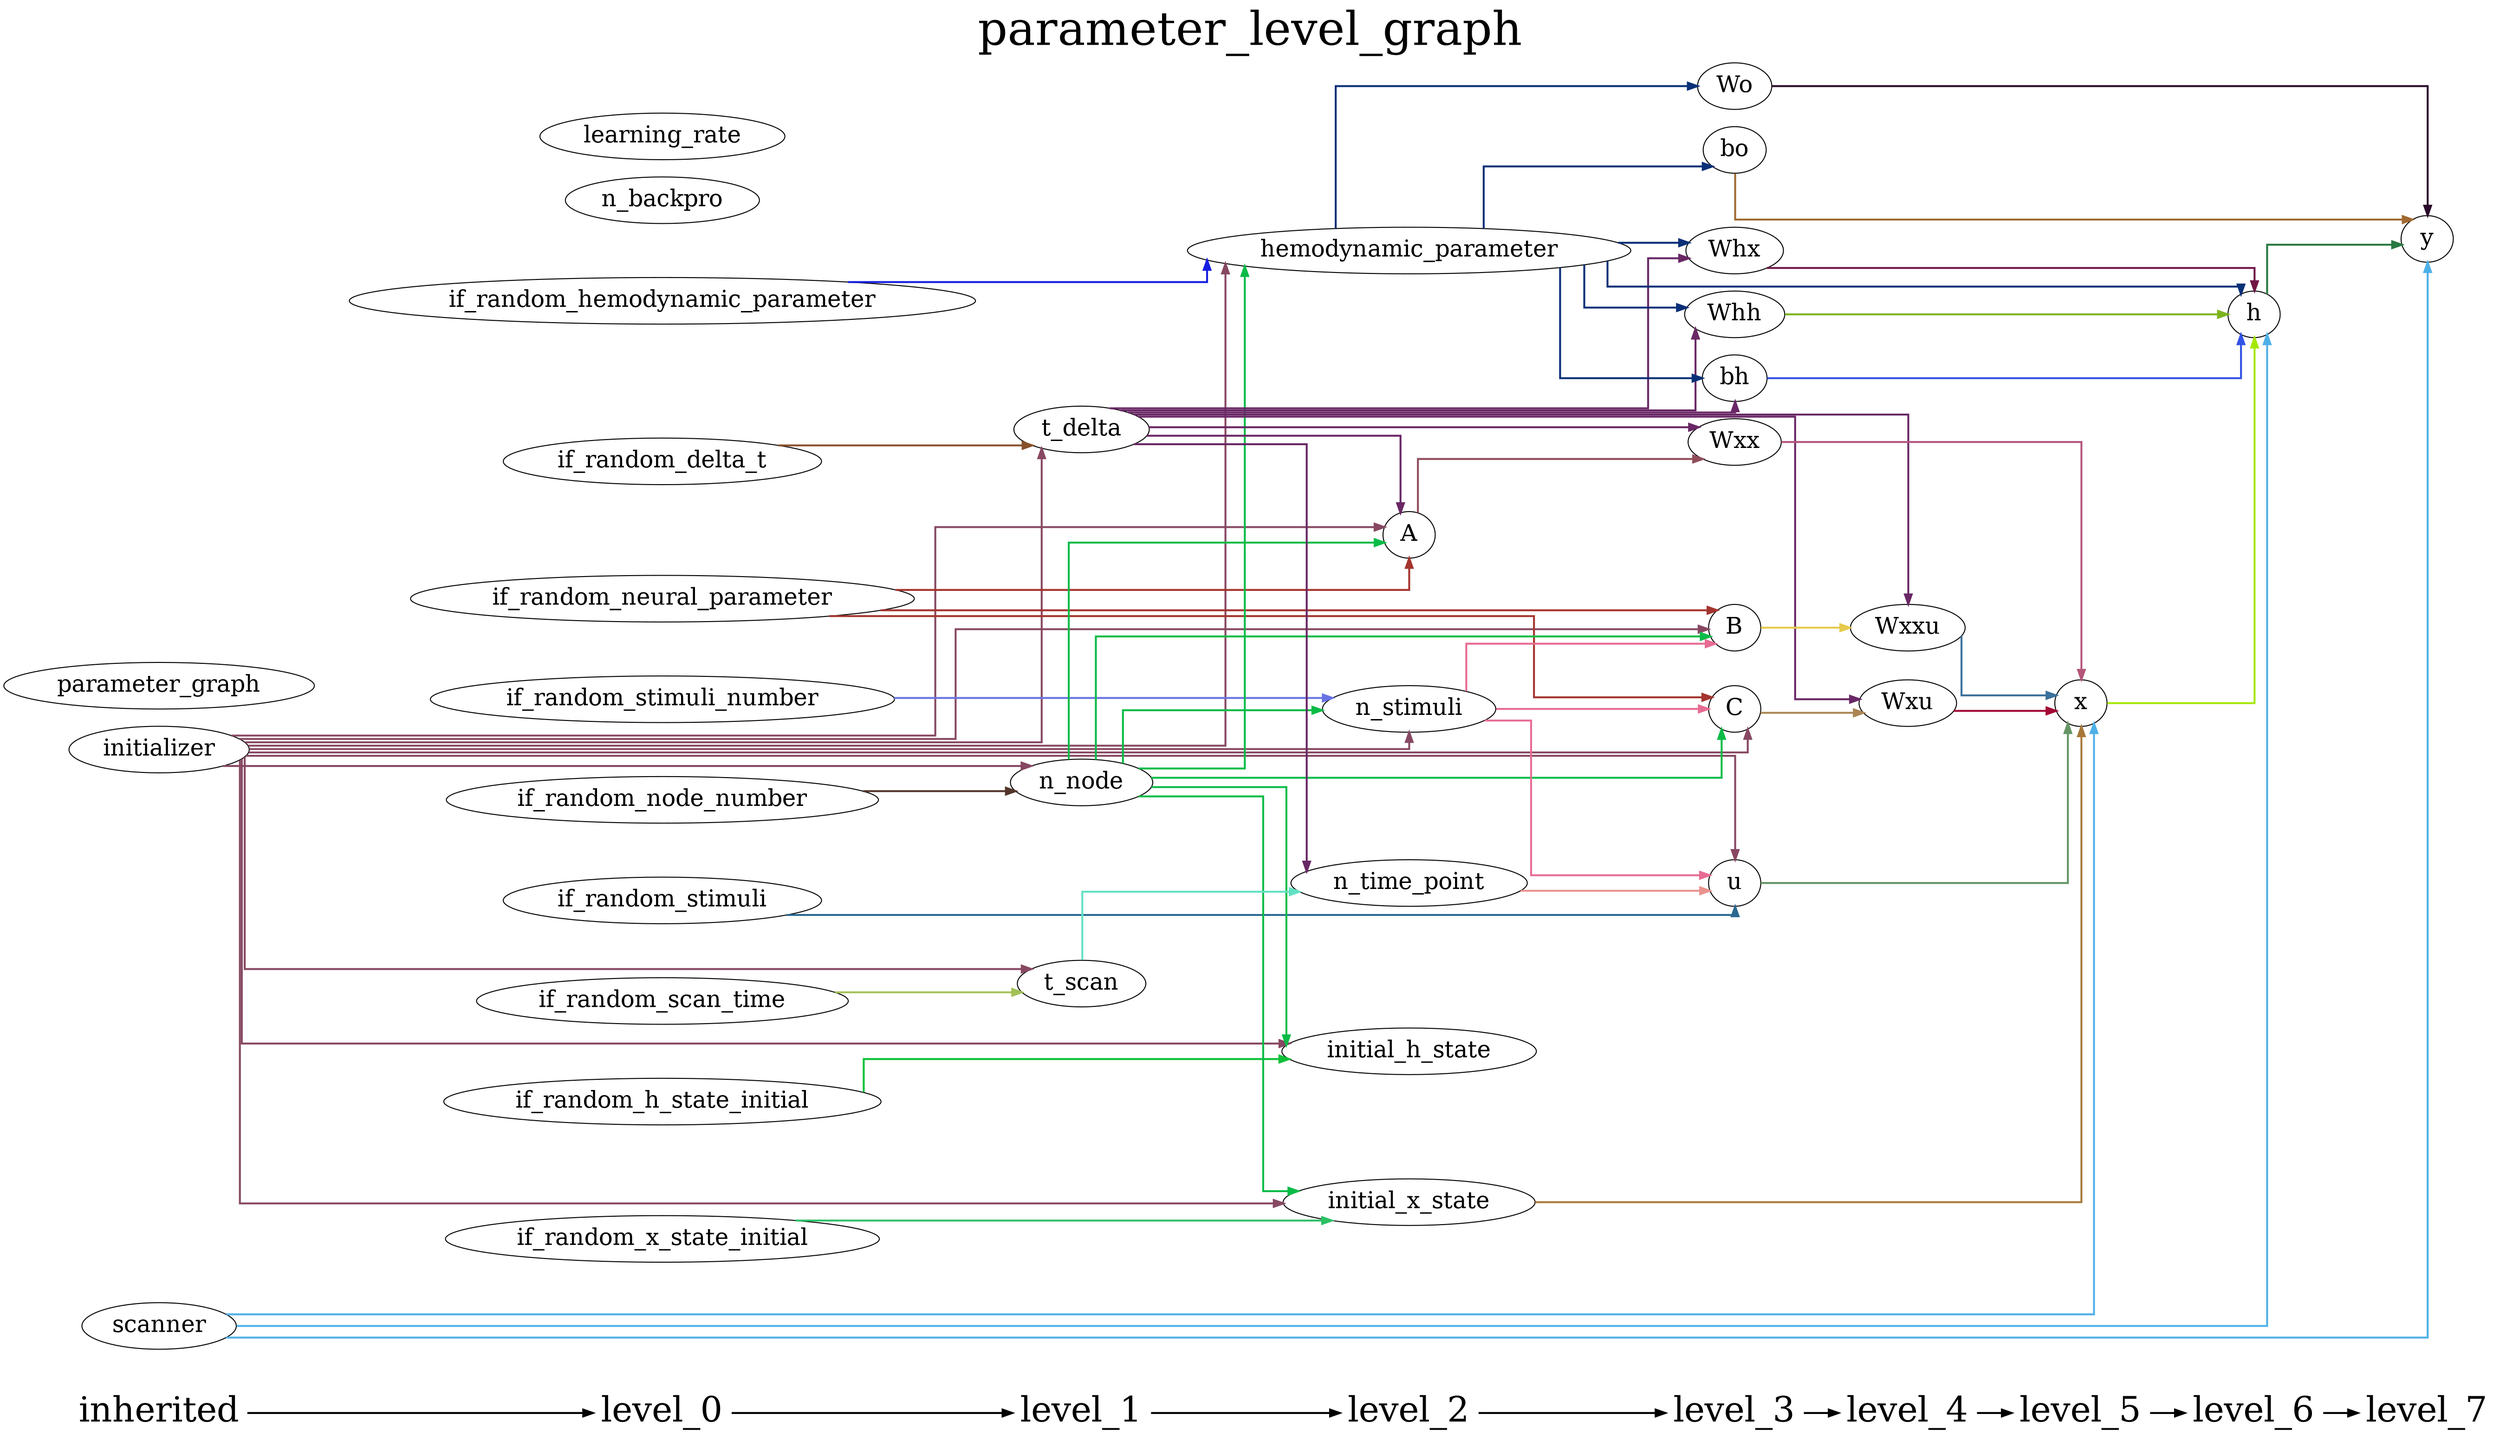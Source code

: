 digraph G {
          splines=ortho;
          fontsize = 48;
          rankdir = "LR";
          node[fontsize=24];
          edge[penwidth=2];
          {
          node [shape=plaintext fontsize=36];
          inherited -> 
          level_0 -> 
          level_1 -> 
          level_2 -> 
          level_3 -> 
          level_4 -> 
          level_5 -> 
          level_6 -> 
          level_7
          }
          {rank = same;
          inherited;
          initializer;
          parameter_graph;
          scanner;
          }
          {rank = same;
          level_0;
          if_random_neural_parameter;
          if_random_hemodynamic_parameter;
          if_random_x_state_initial;
          if_random_h_state_initial;
          if_random_stimuli;
          if_random_node_number;
          if_random_stimuli_number;
          if_random_delta_t;
          if_random_scan_time;
          n_backpro;
          learning_rate;
          }
          {rank = same;
          level_1;
          n_node;
          t_delta;
          t_scan;
          }
          {rank = same;
          level_2;
          n_time_point;
          n_stimuli;
          A;
          hemodynamic_parameter;
          initial_x_state;
          initial_h_state;
          }
          {rank = same;
          level_3;
          u;
          B;
          C;
          Wxx;
          Whx;
          Whh;
          bh;
          Wo;
          bo;
          }
          {rank = same;
          level_4;
          Wxxu;
          Wxu;
          }
          {rank = same;
          level_5;
          x;
          }
          {rank = same;
          level_6;
          h;
          }
          {rank = same;
          level_7;
          y;
          }
          y ;
          initial_h_state ;
          if_random_hemodynamic_parameter -> hemodynamic_parameter [color="#161EE1"];
          bo -> y [color="#A06931"];
          Wxu -> x [color="#A30935"];
          Wxx -> x [color="#B5557C"];
          initializer -> initial_h_state [color="#874862"];
          initializer -> t_scan [color="#874862"];
          initializer -> n_stimuli [color="#874862"];
          initializer -> initial_x_state [color="#874862"];
          initializer -> B [color="#874862"];
          initializer -> u [color="#874862"];
          initializer -> t_delta [color="#874862"];
          initializer -> A [color="#874862"];
          initializer -> n_node [color="#874862"];
          initializer -> C [color="#874862"];
          initializer -> hemodynamic_parameter [color="#874862"];
          Whh -> h [color="#7CB41E"];
          if_random_stimuli_number -> n_stimuli [color="#6773E3"];
          Wo -> y [color="#2B0A2A"];
          C -> Wxu [color="#AA8654"];
          n_stimuli -> B [color="#E76C92"];
          n_stimuli -> u [color="#E76C92"];
          n_stimuli -> C [color="#E76C92"];
          initial_x_state -> x [color="#A77839"];
          scanner -> y [color="#4EB0E7"];
          scanner -> h [color="#4EB0E7"];
          scanner -> x [color="#4EB0E7"];
          if_random_h_state_initial -> initial_h_state [color="#0CC038"];
          B -> Wxxu [color="#E5CA4C"];
          u -> x [color="#659565"];
          if_random_x_state_initial -> initial_x_state [color="#2CC064"];
          parameter_graph ;
          if_random_neural_parameter -> B [color="#A5342E"];
          if_random_neural_parameter -> A [color="#A5342E"];
          if_random_neural_parameter -> C [color="#A5342E"];
          Whx -> h [color="#701546"];
          t_delta -> Wxu [color="#692765"];
          t_delta -> bh [color="#692765"];
          t_delta -> Whh [color="#692765"];
          t_delta -> A [color="#692765"];
          t_delta -> Whx [color="#692765"];
          t_delta -> n_time_point [color="#692765"];
          t_delta -> Wxx [color="#692765"];
          t_delta -> Wxxu [color="#692765"];
          if_random_node_number -> n_node [color="#53352B"];
          if_random_delta_t -> t_delta [color="#88512C"];
          n_node -> initial_h_state [color="#09BB47"];
          n_node -> n_stimuli [color="#09BB47"];
          n_node -> initial_x_state [color="#09BB47"];
          n_node -> B [color="#09BB47"];
          n_node -> A [color="#09BB47"];
          n_node -> C [color="#09BB47"];
          n_node -> hemodynamic_parameter [color="#09BB47"];
          hemodynamic_parameter -> h [color="#0A3077"];
          hemodynamic_parameter -> bo [color="#0A3077"];
          hemodynamic_parameter -> Wo [color="#0A3077"];
          hemodynamic_parameter -> bh [color="#0A3077"];
          hemodynamic_parameter -> Whh [color="#0A3077"];
          hemodynamic_parameter -> Whx [color="#0A3077"];
          A -> Wxx [color="#914C5A"];
          if_random_scan_time -> t_scan [color="#A3C157"];
          n_backpro ;
          x -> h [color="#A5E804"];
          Wxxu -> x [color="#3B719B"];
          if_random_stimuli -> u [color="#296890"];
          n_time_point -> u [color="#EA928E"];
          bh -> h [color="#3252E4"];
          t_scan -> n_time_point [color="#61E1C3"];
          h -> y [color="#287A41"];
          learning_rate ;
          labelloc = "t";
          label = "parameter_level_graph";
}